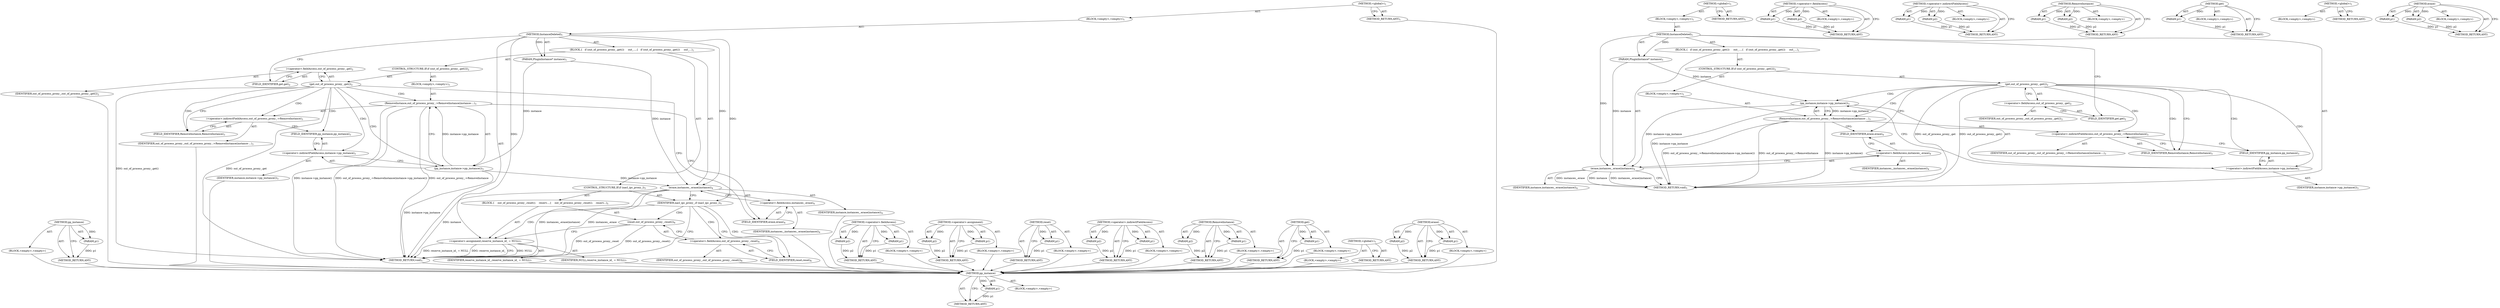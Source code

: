 digraph "erase" {
vulnerable_76 [label=<(METHOD,pp_instance)>];
vulnerable_77 [label=<(PARAM,p1)>];
vulnerable_78 [label=<(BLOCK,&lt;empty&gt;,&lt;empty&gt;)>];
vulnerable_79 [label=<(METHOD_RETURN,ANY)>];
vulnerable_6 [label=<(METHOD,&lt;global&gt;)<SUB>1</SUB>>];
vulnerable_7 [label=<(BLOCK,&lt;empty&gt;,&lt;empty&gt;)<SUB>1</SUB>>];
vulnerable_8 [label=<(METHOD,InstanceDeleted)<SUB>1</SUB>>];
vulnerable_9 [label=<(PARAM,PluginInstance* instance)<SUB>1</SUB>>];
vulnerable_10 [label=<(BLOCK,{
   if (out_of_process_proxy_.get())
     out_...,{
   if (out_of_process_proxy_.get())
     out_...)<SUB>1</SUB>>];
vulnerable_11 [label=<(CONTROL_STRUCTURE,IF,if (out_of_process_proxy_.get()))<SUB>2</SUB>>];
vulnerable_12 [label=<(get,out_of_process_proxy_.get())<SUB>2</SUB>>];
vulnerable_13 [label=<(&lt;operator&gt;.fieldAccess,out_of_process_proxy_.get)<SUB>2</SUB>>];
vulnerable_14 [label=<(IDENTIFIER,out_of_process_proxy_,out_of_process_proxy_.get())<SUB>2</SUB>>];
vulnerable_15 [label=<(FIELD_IDENTIFIER,get,get)<SUB>2</SUB>>];
vulnerable_16 [label=<(BLOCK,&lt;empty&gt;,&lt;empty&gt;)<SUB>3</SUB>>];
vulnerable_17 [label=<(RemoveInstance,out_of_process_proxy_-&gt;RemoveInstance(instance-...)<SUB>3</SUB>>];
vulnerable_18 [label=<(&lt;operator&gt;.indirectFieldAccess,out_of_process_proxy_-&gt;RemoveInstance)<SUB>3</SUB>>];
vulnerable_19 [label=<(IDENTIFIER,out_of_process_proxy_,out_of_process_proxy_-&gt;RemoveInstance(instance-...)<SUB>3</SUB>>];
vulnerable_20 [label=<(FIELD_IDENTIFIER,RemoveInstance,RemoveInstance)<SUB>3</SUB>>];
vulnerable_21 [label=<(pp_instance,instance-&gt;pp_instance())<SUB>3</SUB>>];
vulnerable_22 [label=<(&lt;operator&gt;.indirectFieldAccess,instance-&gt;pp_instance)<SUB>3</SUB>>];
vulnerable_23 [label=<(IDENTIFIER,instance,instance-&gt;pp_instance())<SUB>3</SUB>>];
vulnerable_24 [label=<(FIELD_IDENTIFIER,pp_instance,pp_instance)<SUB>3</SUB>>];
vulnerable_25 [label=<(erase,instances_.erase(instance))<SUB>4</SUB>>];
vulnerable_26 [label=<(&lt;operator&gt;.fieldAccess,instances_.erase)<SUB>4</SUB>>];
vulnerable_27 [label=<(IDENTIFIER,instances_,instances_.erase(instance))<SUB>4</SUB>>];
vulnerable_28 [label=<(FIELD_IDENTIFIER,erase,erase)<SUB>4</SUB>>];
vulnerable_29 [label=<(IDENTIFIER,instance,instances_.erase(instance))<SUB>4</SUB>>];
vulnerable_30 [label=<(CONTROL_STRUCTURE,IF,if (nacl_ipc_proxy_))<SUB>5</SUB>>];
vulnerable_31 [label=<(IDENTIFIER,nacl_ipc_proxy_,if (nacl_ipc_proxy_))<SUB>5</SUB>>];
vulnerable_32 [label=<(BLOCK,{
    out_of_process_proxy_.reset();
    reserv...,{
    out_of_process_proxy_.reset();
    reserv...)<SUB>5</SUB>>];
vulnerable_33 [label=<(reset,out_of_process_proxy_.reset())<SUB>6</SUB>>];
vulnerable_34 [label=<(&lt;operator&gt;.fieldAccess,out_of_process_proxy_.reset)<SUB>6</SUB>>];
vulnerable_35 [label=<(IDENTIFIER,out_of_process_proxy_,out_of_process_proxy_.reset())<SUB>6</SUB>>];
vulnerable_36 [label=<(FIELD_IDENTIFIER,reset,reset)<SUB>6</SUB>>];
vulnerable_37 [label=<(&lt;operator&gt;.assignment,reserve_instance_id_ = NULL)<SUB>7</SUB>>];
vulnerable_38 [label=<(IDENTIFIER,reserve_instance_id_,reserve_instance_id_ = NULL)<SUB>7</SUB>>];
vulnerable_39 [label=<(IDENTIFIER,NULL,reserve_instance_id_ = NULL)<SUB>7</SUB>>];
vulnerable_40 [label=<(METHOD_RETURN,void)<SUB>1</SUB>>];
vulnerable_42 [label=<(METHOD_RETURN,ANY)<SUB>1</SUB>>];
vulnerable_61 [label=<(METHOD,&lt;operator&gt;.fieldAccess)>];
vulnerable_62 [label=<(PARAM,p1)>];
vulnerable_63 [label=<(PARAM,p2)>];
vulnerable_64 [label=<(BLOCK,&lt;empty&gt;,&lt;empty&gt;)>];
vulnerable_65 [label=<(METHOD_RETURN,ANY)>];
vulnerable_89 [label=<(METHOD,&lt;operator&gt;.assignment)>];
vulnerable_90 [label=<(PARAM,p1)>];
vulnerable_91 [label=<(PARAM,p2)>];
vulnerable_92 [label=<(BLOCK,&lt;empty&gt;,&lt;empty&gt;)>];
vulnerable_93 [label=<(METHOD_RETURN,ANY)>];
vulnerable_85 [label=<(METHOD,reset)>];
vulnerable_86 [label=<(PARAM,p1)>];
vulnerable_87 [label=<(BLOCK,&lt;empty&gt;,&lt;empty&gt;)>];
vulnerable_88 [label=<(METHOD_RETURN,ANY)>];
vulnerable_71 [label=<(METHOD,&lt;operator&gt;.indirectFieldAccess)>];
vulnerable_72 [label=<(PARAM,p1)>];
vulnerable_73 [label=<(PARAM,p2)>];
vulnerable_74 [label=<(BLOCK,&lt;empty&gt;,&lt;empty&gt;)>];
vulnerable_75 [label=<(METHOD_RETURN,ANY)>];
vulnerable_66 [label=<(METHOD,RemoveInstance)>];
vulnerable_67 [label=<(PARAM,p1)>];
vulnerable_68 [label=<(PARAM,p2)>];
vulnerable_69 [label=<(BLOCK,&lt;empty&gt;,&lt;empty&gt;)>];
vulnerable_70 [label=<(METHOD_RETURN,ANY)>];
vulnerable_57 [label=<(METHOD,get)>];
vulnerable_58 [label=<(PARAM,p1)>];
vulnerable_59 [label=<(BLOCK,&lt;empty&gt;,&lt;empty&gt;)>];
vulnerable_60 [label=<(METHOD_RETURN,ANY)>];
vulnerable_51 [label=<(METHOD,&lt;global&gt;)<SUB>1</SUB>>];
vulnerable_52 [label=<(BLOCK,&lt;empty&gt;,&lt;empty&gt;)>];
vulnerable_53 [label=<(METHOD_RETURN,ANY)>];
vulnerable_80 [label=<(METHOD,erase)>];
vulnerable_81 [label=<(PARAM,p1)>];
vulnerable_82 [label=<(PARAM,p2)>];
vulnerable_83 [label=<(BLOCK,&lt;empty&gt;,&lt;empty&gt;)>];
vulnerable_84 [label=<(METHOD_RETURN,ANY)>];
fixed_66 [label=<(METHOD,pp_instance)>];
fixed_67 [label=<(PARAM,p1)>];
fixed_68 [label=<(BLOCK,&lt;empty&gt;,&lt;empty&gt;)>];
fixed_69 [label=<(METHOD_RETURN,ANY)>];
fixed_6 [label=<(METHOD,&lt;global&gt;)<SUB>1</SUB>>];
fixed_7 [label=<(BLOCK,&lt;empty&gt;,&lt;empty&gt;)<SUB>1</SUB>>];
fixed_8 [label=<(METHOD,InstanceDeleted)<SUB>1</SUB>>];
fixed_9 [label=<(PARAM,PluginInstance* instance)<SUB>1</SUB>>];
fixed_10 [label=<(BLOCK,{
   if (out_of_process_proxy_.get())
     out_...,{
   if (out_of_process_proxy_.get())
     out_...)<SUB>1</SUB>>];
fixed_11 [label=<(CONTROL_STRUCTURE,IF,if (out_of_process_proxy_.get()))<SUB>2</SUB>>];
fixed_12 [label=<(get,out_of_process_proxy_.get())<SUB>2</SUB>>];
fixed_13 [label=<(&lt;operator&gt;.fieldAccess,out_of_process_proxy_.get)<SUB>2</SUB>>];
fixed_14 [label=<(IDENTIFIER,out_of_process_proxy_,out_of_process_proxy_.get())<SUB>2</SUB>>];
fixed_15 [label=<(FIELD_IDENTIFIER,get,get)<SUB>2</SUB>>];
fixed_16 [label=<(BLOCK,&lt;empty&gt;,&lt;empty&gt;)<SUB>3</SUB>>];
fixed_17 [label=<(RemoveInstance,out_of_process_proxy_-&gt;RemoveInstance(instance-...)<SUB>3</SUB>>];
fixed_18 [label=<(&lt;operator&gt;.indirectFieldAccess,out_of_process_proxy_-&gt;RemoveInstance)<SUB>3</SUB>>];
fixed_19 [label=<(IDENTIFIER,out_of_process_proxy_,out_of_process_proxy_-&gt;RemoveInstance(instance-...)<SUB>3</SUB>>];
fixed_20 [label=<(FIELD_IDENTIFIER,RemoveInstance,RemoveInstance)<SUB>3</SUB>>];
fixed_21 [label=<(pp_instance,instance-&gt;pp_instance())<SUB>3</SUB>>];
fixed_22 [label=<(&lt;operator&gt;.indirectFieldAccess,instance-&gt;pp_instance)<SUB>3</SUB>>];
fixed_23 [label=<(IDENTIFIER,instance,instance-&gt;pp_instance())<SUB>3</SUB>>];
fixed_24 [label=<(FIELD_IDENTIFIER,pp_instance,pp_instance)<SUB>3</SUB>>];
fixed_25 [label=<(erase,instances_.erase(instance))<SUB>4</SUB>>];
fixed_26 [label=<(&lt;operator&gt;.fieldAccess,instances_.erase)<SUB>4</SUB>>];
fixed_27 [label=<(IDENTIFIER,instances_,instances_.erase(instance))<SUB>4</SUB>>];
fixed_28 [label=<(FIELD_IDENTIFIER,erase,erase)<SUB>4</SUB>>];
fixed_29 [label=<(IDENTIFIER,instance,instances_.erase(instance))<SUB>4</SUB>>];
fixed_30 [label=<(METHOD_RETURN,void)<SUB>1</SUB>>];
fixed_32 [label=<(METHOD_RETURN,ANY)<SUB>1</SUB>>];
fixed_51 [label=<(METHOD,&lt;operator&gt;.fieldAccess)>];
fixed_52 [label=<(PARAM,p1)>];
fixed_53 [label=<(PARAM,p2)>];
fixed_54 [label=<(BLOCK,&lt;empty&gt;,&lt;empty&gt;)>];
fixed_55 [label=<(METHOD_RETURN,ANY)>];
fixed_61 [label=<(METHOD,&lt;operator&gt;.indirectFieldAccess)>];
fixed_62 [label=<(PARAM,p1)>];
fixed_63 [label=<(PARAM,p2)>];
fixed_64 [label=<(BLOCK,&lt;empty&gt;,&lt;empty&gt;)>];
fixed_65 [label=<(METHOD_RETURN,ANY)>];
fixed_56 [label=<(METHOD,RemoveInstance)>];
fixed_57 [label=<(PARAM,p1)>];
fixed_58 [label=<(PARAM,p2)>];
fixed_59 [label=<(BLOCK,&lt;empty&gt;,&lt;empty&gt;)>];
fixed_60 [label=<(METHOD_RETURN,ANY)>];
fixed_47 [label=<(METHOD,get)>];
fixed_48 [label=<(PARAM,p1)>];
fixed_49 [label=<(BLOCK,&lt;empty&gt;,&lt;empty&gt;)>];
fixed_50 [label=<(METHOD_RETURN,ANY)>];
fixed_41 [label=<(METHOD,&lt;global&gt;)<SUB>1</SUB>>];
fixed_42 [label=<(BLOCK,&lt;empty&gt;,&lt;empty&gt;)>];
fixed_43 [label=<(METHOD_RETURN,ANY)>];
fixed_70 [label=<(METHOD,erase)>];
fixed_71 [label=<(PARAM,p1)>];
fixed_72 [label=<(PARAM,p2)>];
fixed_73 [label=<(BLOCK,&lt;empty&gt;,&lt;empty&gt;)>];
fixed_74 [label=<(METHOD_RETURN,ANY)>];
vulnerable_76 -> vulnerable_77  [key=0, label="AST: "];
vulnerable_76 -> vulnerable_77  [key=1, label="DDG: "];
vulnerable_76 -> vulnerable_78  [key=0, label="AST: "];
vulnerable_76 -> vulnerable_79  [key=0, label="AST: "];
vulnerable_76 -> vulnerable_79  [key=1, label="CFG: "];
vulnerable_77 -> vulnerable_79  [key=0, label="DDG: p1"];
vulnerable_78 -> fixed_66  [key=0];
vulnerable_79 -> fixed_66  [key=0];
vulnerable_6 -> vulnerable_7  [key=0, label="AST: "];
vulnerable_6 -> vulnerable_42  [key=0, label="AST: "];
vulnerable_6 -> vulnerable_42  [key=1, label="CFG: "];
vulnerable_7 -> vulnerable_8  [key=0, label="AST: "];
vulnerable_8 -> vulnerable_9  [key=0, label="AST: "];
vulnerable_8 -> vulnerable_9  [key=1, label="DDG: "];
vulnerable_8 -> vulnerable_10  [key=0, label="AST: "];
vulnerable_8 -> vulnerable_40  [key=0, label="AST: "];
vulnerable_8 -> vulnerable_15  [key=0, label="CFG: "];
vulnerable_8 -> vulnerable_25  [key=0, label="DDG: "];
vulnerable_8 -> vulnerable_31  [key=0, label="DDG: "];
vulnerable_8 -> vulnerable_37  [key=0, label="DDG: "];
vulnerable_9 -> vulnerable_25  [key=0, label="DDG: instance"];
vulnerable_9 -> vulnerable_21  [key=0, label="DDG: instance"];
vulnerable_10 -> vulnerable_11  [key=0, label="AST: "];
vulnerable_10 -> vulnerable_25  [key=0, label="AST: "];
vulnerable_10 -> vulnerable_30  [key=0, label="AST: "];
vulnerable_11 -> vulnerable_12  [key=0, label="AST: "];
vulnerable_11 -> vulnerable_16  [key=0, label="AST: "];
vulnerable_12 -> vulnerable_13  [key=0, label="AST: "];
vulnerable_12 -> vulnerable_20  [key=0, label="CFG: "];
vulnerable_12 -> vulnerable_20  [key=1, label="CDG: "];
vulnerable_12 -> vulnerable_28  [key=0, label="CFG: "];
vulnerable_12 -> vulnerable_40  [key=0, label="DDG: out_of_process_proxy_.get"];
vulnerable_12 -> vulnerable_40  [key=1, label="DDG: out_of_process_proxy_.get()"];
vulnerable_12 -> vulnerable_24  [key=0, label="CDG: "];
vulnerable_12 -> vulnerable_17  [key=0, label="CDG: "];
vulnerable_12 -> vulnerable_21  [key=0, label="CDG: "];
vulnerable_12 -> vulnerable_18  [key=0, label="CDG: "];
vulnerable_12 -> vulnerable_22  [key=0, label="CDG: "];
vulnerable_13 -> vulnerable_14  [key=0, label="AST: "];
vulnerable_13 -> vulnerable_15  [key=0, label="AST: "];
vulnerable_13 -> vulnerable_12  [key=0, label="CFG: "];
vulnerable_14 -> fixed_66  [key=0];
vulnerable_15 -> vulnerable_13  [key=0, label="CFG: "];
vulnerable_16 -> vulnerable_17  [key=0, label="AST: "];
vulnerable_17 -> vulnerable_18  [key=0, label="AST: "];
vulnerable_17 -> vulnerable_21  [key=0, label="AST: "];
vulnerable_17 -> vulnerable_28  [key=0, label="CFG: "];
vulnerable_17 -> vulnerable_40  [key=0, label="DDG: out_of_process_proxy_-&gt;RemoveInstance"];
vulnerable_17 -> vulnerable_40  [key=1, label="DDG: instance-&gt;pp_instance()"];
vulnerable_17 -> vulnerable_40  [key=2, label="DDG: out_of_process_proxy_-&gt;RemoveInstance(instance-&gt;pp_instance())"];
vulnerable_18 -> vulnerable_19  [key=0, label="AST: "];
vulnerable_18 -> vulnerable_20  [key=0, label="AST: "];
vulnerable_18 -> vulnerable_24  [key=0, label="CFG: "];
vulnerable_19 -> fixed_66  [key=0];
vulnerable_20 -> vulnerable_18  [key=0, label="CFG: "];
vulnerable_21 -> vulnerable_22  [key=0, label="AST: "];
vulnerable_21 -> vulnerable_17  [key=0, label="CFG: "];
vulnerable_21 -> vulnerable_17  [key=1, label="DDG: instance-&gt;pp_instance"];
vulnerable_21 -> vulnerable_40  [key=0, label="DDG: instance-&gt;pp_instance"];
vulnerable_21 -> vulnerable_25  [key=0, label="DDG: instance-&gt;pp_instance"];
vulnerable_22 -> vulnerable_23  [key=0, label="AST: "];
vulnerable_22 -> vulnerable_24  [key=0, label="AST: "];
vulnerable_22 -> vulnerable_21  [key=0, label="CFG: "];
vulnerable_23 -> fixed_66  [key=0];
vulnerable_24 -> vulnerable_22  [key=0, label="CFG: "];
vulnerable_25 -> vulnerable_26  [key=0, label="AST: "];
vulnerable_25 -> vulnerable_29  [key=0, label="AST: "];
vulnerable_25 -> vulnerable_31  [key=0, label="CFG: "];
vulnerable_25 -> vulnerable_40  [key=0, label="DDG: instances_.erase"];
vulnerable_25 -> vulnerable_40  [key=1, label="DDG: instance"];
vulnerable_25 -> vulnerable_40  [key=2, label="DDG: instances_.erase(instance)"];
vulnerable_26 -> vulnerable_27  [key=0, label="AST: "];
vulnerable_26 -> vulnerable_28  [key=0, label="AST: "];
vulnerable_26 -> vulnerable_25  [key=0, label="CFG: "];
vulnerable_27 -> fixed_66  [key=0];
vulnerable_28 -> vulnerable_26  [key=0, label="CFG: "];
vulnerable_29 -> fixed_66  [key=0];
vulnerable_30 -> vulnerable_31  [key=0, label="AST: "];
vulnerable_30 -> vulnerable_32  [key=0, label="AST: "];
vulnerable_31 -> vulnerable_40  [key=0, label="CFG: "];
vulnerable_31 -> vulnerable_36  [key=0, label="CFG: "];
vulnerable_31 -> vulnerable_36  [key=1, label="CDG: "];
vulnerable_31 -> vulnerable_34  [key=0, label="CDG: "];
vulnerable_31 -> vulnerable_33  [key=0, label="CDG: "];
vulnerable_31 -> vulnerable_37  [key=0, label="CDG: "];
vulnerable_32 -> vulnerable_33  [key=0, label="AST: "];
vulnerable_32 -> vulnerable_37  [key=0, label="AST: "];
vulnerable_33 -> vulnerable_34  [key=0, label="AST: "];
vulnerable_33 -> vulnerable_37  [key=0, label="CFG: "];
vulnerable_33 -> vulnerable_40  [key=0, label="DDG: out_of_process_proxy_.reset"];
vulnerable_33 -> vulnerable_40  [key=1, label="DDG: out_of_process_proxy_.reset()"];
vulnerable_34 -> vulnerable_35  [key=0, label="AST: "];
vulnerable_34 -> vulnerable_36  [key=0, label="AST: "];
vulnerable_34 -> vulnerable_33  [key=0, label="CFG: "];
vulnerable_35 -> fixed_66  [key=0];
vulnerable_36 -> vulnerable_34  [key=0, label="CFG: "];
vulnerable_37 -> vulnerable_38  [key=0, label="AST: "];
vulnerable_37 -> vulnerable_39  [key=0, label="AST: "];
vulnerable_37 -> vulnerable_40  [key=0, label="CFG: "];
vulnerable_37 -> vulnerable_40  [key=1, label="DDG: NULL"];
vulnerable_37 -> vulnerable_40  [key=2, label="DDG: reserve_instance_id_ = NULL"];
vulnerable_37 -> vulnerable_40  [key=3, label="DDG: reserve_instance_id_"];
vulnerable_38 -> fixed_66  [key=0];
vulnerable_39 -> fixed_66  [key=0];
vulnerable_40 -> fixed_66  [key=0];
vulnerable_42 -> fixed_66  [key=0];
vulnerable_61 -> vulnerable_62  [key=0, label="AST: "];
vulnerable_61 -> vulnerable_62  [key=1, label="DDG: "];
vulnerable_61 -> vulnerable_64  [key=0, label="AST: "];
vulnerable_61 -> vulnerable_63  [key=0, label="AST: "];
vulnerable_61 -> vulnerable_63  [key=1, label="DDG: "];
vulnerable_61 -> vulnerable_65  [key=0, label="AST: "];
vulnerable_61 -> vulnerable_65  [key=1, label="CFG: "];
vulnerable_62 -> vulnerable_65  [key=0, label="DDG: p1"];
vulnerable_63 -> vulnerable_65  [key=0, label="DDG: p2"];
vulnerable_64 -> fixed_66  [key=0];
vulnerable_65 -> fixed_66  [key=0];
vulnerable_89 -> vulnerable_90  [key=0, label="AST: "];
vulnerable_89 -> vulnerable_90  [key=1, label="DDG: "];
vulnerable_89 -> vulnerable_92  [key=0, label="AST: "];
vulnerable_89 -> vulnerable_91  [key=0, label="AST: "];
vulnerable_89 -> vulnerable_91  [key=1, label="DDG: "];
vulnerable_89 -> vulnerable_93  [key=0, label="AST: "];
vulnerable_89 -> vulnerable_93  [key=1, label="CFG: "];
vulnerable_90 -> vulnerable_93  [key=0, label="DDG: p1"];
vulnerable_91 -> vulnerable_93  [key=0, label="DDG: p2"];
vulnerable_92 -> fixed_66  [key=0];
vulnerable_93 -> fixed_66  [key=0];
vulnerable_85 -> vulnerable_86  [key=0, label="AST: "];
vulnerable_85 -> vulnerable_86  [key=1, label="DDG: "];
vulnerable_85 -> vulnerable_87  [key=0, label="AST: "];
vulnerable_85 -> vulnerable_88  [key=0, label="AST: "];
vulnerable_85 -> vulnerable_88  [key=1, label="CFG: "];
vulnerable_86 -> vulnerable_88  [key=0, label="DDG: p1"];
vulnerable_87 -> fixed_66  [key=0];
vulnerable_88 -> fixed_66  [key=0];
vulnerable_71 -> vulnerable_72  [key=0, label="AST: "];
vulnerable_71 -> vulnerable_72  [key=1, label="DDG: "];
vulnerable_71 -> vulnerable_74  [key=0, label="AST: "];
vulnerable_71 -> vulnerable_73  [key=0, label="AST: "];
vulnerable_71 -> vulnerable_73  [key=1, label="DDG: "];
vulnerable_71 -> vulnerable_75  [key=0, label="AST: "];
vulnerable_71 -> vulnerable_75  [key=1, label="CFG: "];
vulnerable_72 -> vulnerable_75  [key=0, label="DDG: p1"];
vulnerable_73 -> vulnerable_75  [key=0, label="DDG: p2"];
vulnerable_74 -> fixed_66  [key=0];
vulnerable_75 -> fixed_66  [key=0];
vulnerable_66 -> vulnerable_67  [key=0, label="AST: "];
vulnerable_66 -> vulnerable_67  [key=1, label="DDG: "];
vulnerable_66 -> vulnerable_69  [key=0, label="AST: "];
vulnerable_66 -> vulnerable_68  [key=0, label="AST: "];
vulnerable_66 -> vulnerable_68  [key=1, label="DDG: "];
vulnerable_66 -> vulnerable_70  [key=0, label="AST: "];
vulnerable_66 -> vulnerable_70  [key=1, label="CFG: "];
vulnerable_67 -> vulnerable_70  [key=0, label="DDG: p1"];
vulnerable_68 -> vulnerable_70  [key=0, label="DDG: p2"];
vulnerable_69 -> fixed_66  [key=0];
vulnerable_70 -> fixed_66  [key=0];
vulnerable_57 -> vulnerable_58  [key=0, label="AST: "];
vulnerable_57 -> vulnerable_58  [key=1, label="DDG: "];
vulnerable_57 -> vulnerable_59  [key=0, label="AST: "];
vulnerable_57 -> vulnerable_60  [key=0, label="AST: "];
vulnerable_57 -> vulnerable_60  [key=1, label="CFG: "];
vulnerable_58 -> vulnerable_60  [key=0, label="DDG: p1"];
vulnerable_59 -> fixed_66  [key=0];
vulnerable_60 -> fixed_66  [key=0];
vulnerable_51 -> vulnerable_52  [key=0, label="AST: "];
vulnerable_51 -> vulnerable_53  [key=0, label="AST: "];
vulnerable_51 -> vulnerable_53  [key=1, label="CFG: "];
vulnerable_52 -> fixed_66  [key=0];
vulnerable_53 -> fixed_66  [key=0];
vulnerable_80 -> vulnerable_81  [key=0, label="AST: "];
vulnerable_80 -> vulnerable_81  [key=1, label="DDG: "];
vulnerable_80 -> vulnerable_83  [key=0, label="AST: "];
vulnerable_80 -> vulnerable_82  [key=0, label="AST: "];
vulnerable_80 -> vulnerable_82  [key=1, label="DDG: "];
vulnerable_80 -> vulnerable_84  [key=0, label="AST: "];
vulnerable_80 -> vulnerable_84  [key=1, label="CFG: "];
vulnerable_81 -> vulnerable_84  [key=0, label="DDG: p1"];
vulnerable_82 -> vulnerable_84  [key=0, label="DDG: p2"];
vulnerable_83 -> fixed_66  [key=0];
vulnerable_84 -> fixed_66  [key=0];
fixed_66 -> fixed_67  [key=0, label="AST: "];
fixed_66 -> fixed_67  [key=1, label="DDG: "];
fixed_66 -> fixed_68  [key=0, label="AST: "];
fixed_66 -> fixed_69  [key=0, label="AST: "];
fixed_66 -> fixed_69  [key=1, label="CFG: "];
fixed_67 -> fixed_69  [key=0, label="DDG: p1"];
fixed_6 -> fixed_7  [key=0, label="AST: "];
fixed_6 -> fixed_32  [key=0, label="AST: "];
fixed_6 -> fixed_32  [key=1, label="CFG: "];
fixed_7 -> fixed_8  [key=0, label="AST: "];
fixed_8 -> fixed_9  [key=0, label="AST: "];
fixed_8 -> fixed_9  [key=1, label="DDG: "];
fixed_8 -> fixed_10  [key=0, label="AST: "];
fixed_8 -> fixed_30  [key=0, label="AST: "];
fixed_8 -> fixed_15  [key=0, label="CFG: "];
fixed_8 -> fixed_25  [key=0, label="DDG: "];
fixed_9 -> fixed_25  [key=0, label="DDG: instance"];
fixed_9 -> fixed_21  [key=0, label="DDG: instance"];
fixed_10 -> fixed_11  [key=0, label="AST: "];
fixed_10 -> fixed_25  [key=0, label="AST: "];
fixed_11 -> fixed_12  [key=0, label="AST: "];
fixed_11 -> fixed_16  [key=0, label="AST: "];
fixed_12 -> fixed_13  [key=0, label="AST: "];
fixed_12 -> fixed_20  [key=0, label="CFG: "];
fixed_12 -> fixed_20  [key=1, label="CDG: "];
fixed_12 -> fixed_28  [key=0, label="CFG: "];
fixed_12 -> fixed_30  [key=0, label="DDG: out_of_process_proxy_.get"];
fixed_12 -> fixed_30  [key=1, label="DDG: out_of_process_proxy_.get()"];
fixed_12 -> fixed_24  [key=0, label="CDG: "];
fixed_12 -> fixed_17  [key=0, label="CDG: "];
fixed_12 -> fixed_21  [key=0, label="CDG: "];
fixed_12 -> fixed_22  [key=0, label="CDG: "];
fixed_12 -> fixed_18  [key=0, label="CDG: "];
fixed_13 -> fixed_14  [key=0, label="AST: "];
fixed_13 -> fixed_15  [key=0, label="AST: "];
fixed_13 -> fixed_12  [key=0, label="CFG: "];
fixed_15 -> fixed_13  [key=0, label="CFG: "];
fixed_16 -> fixed_17  [key=0, label="AST: "];
fixed_17 -> fixed_18  [key=0, label="AST: "];
fixed_17 -> fixed_21  [key=0, label="AST: "];
fixed_17 -> fixed_28  [key=0, label="CFG: "];
fixed_17 -> fixed_30  [key=0, label="DDG: out_of_process_proxy_-&gt;RemoveInstance"];
fixed_17 -> fixed_30  [key=1, label="DDG: instance-&gt;pp_instance()"];
fixed_17 -> fixed_30  [key=2, label="DDG: out_of_process_proxy_-&gt;RemoveInstance(instance-&gt;pp_instance())"];
fixed_18 -> fixed_19  [key=0, label="AST: "];
fixed_18 -> fixed_20  [key=0, label="AST: "];
fixed_18 -> fixed_24  [key=0, label="CFG: "];
fixed_20 -> fixed_18  [key=0, label="CFG: "];
fixed_21 -> fixed_22  [key=0, label="AST: "];
fixed_21 -> fixed_17  [key=0, label="CFG: "];
fixed_21 -> fixed_17  [key=1, label="DDG: instance-&gt;pp_instance"];
fixed_21 -> fixed_30  [key=0, label="DDG: instance-&gt;pp_instance"];
fixed_21 -> fixed_25  [key=0, label="DDG: instance-&gt;pp_instance"];
fixed_22 -> fixed_23  [key=0, label="AST: "];
fixed_22 -> fixed_24  [key=0, label="AST: "];
fixed_22 -> fixed_21  [key=0, label="CFG: "];
fixed_24 -> fixed_22  [key=0, label="CFG: "];
fixed_25 -> fixed_26  [key=0, label="AST: "];
fixed_25 -> fixed_29  [key=0, label="AST: "];
fixed_25 -> fixed_30  [key=0, label="CFG: "];
fixed_25 -> fixed_30  [key=1, label="DDG: instances_.erase"];
fixed_25 -> fixed_30  [key=2, label="DDG: instance"];
fixed_25 -> fixed_30  [key=3, label="DDG: instances_.erase(instance)"];
fixed_26 -> fixed_27  [key=0, label="AST: "];
fixed_26 -> fixed_28  [key=0, label="AST: "];
fixed_26 -> fixed_25  [key=0, label="CFG: "];
fixed_28 -> fixed_26  [key=0, label="CFG: "];
fixed_51 -> fixed_52  [key=0, label="AST: "];
fixed_51 -> fixed_52  [key=1, label="DDG: "];
fixed_51 -> fixed_54  [key=0, label="AST: "];
fixed_51 -> fixed_53  [key=0, label="AST: "];
fixed_51 -> fixed_53  [key=1, label="DDG: "];
fixed_51 -> fixed_55  [key=0, label="AST: "];
fixed_51 -> fixed_55  [key=1, label="CFG: "];
fixed_52 -> fixed_55  [key=0, label="DDG: p1"];
fixed_53 -> fixed_55  [key=0, label="DDG: p2"];
fixed_61 -> fixed_62  [key=0, label="AST: "];
fixed_61 -> fixed_62  [key=1, label="DDG: "];
fixed_61 -> fixed_64  [key=0, label="AST: "];
fixed_61 -> fixed_63  [key=0, label="AST: "];
fixed_61 -> fixed_63  [key=1, label="DDG: "];
fixed_61 -> fixed_65  [key=0, label="AST: "];
fixed_61 -> fixed_65  [key=1, label="CFG: "];
fixed_62 -> fixed_65  [key=0, label="DDG: p1"];
fixed_63 -> fixed_65  [key=0, label="DDG: p2"];
fixed_56 -> fixed_57  [key=0, label="AST: "];
fixed_56 -> fixed_57  [key=1, label="DDG: "];
fixed_56 -> fixed_59  [key=0, label="AST: "];
fixed_56 -> fixed_58  [key=0, label="AST: "];
fixed_56 -> fixed_58  [key=1, label="DDG: "];
fixed_56 -> fixed_60  [key=0, label="AST: "];
fixed_56 -> fixed_60  [key=1, label="CFG: "];
fixed_57 -> fixed_60  [key=0, label="DDG: p1"];
fixed_58 -> fixed_60  [key=0, label="DDG: p2"];
fixed_47 -> fixed_48  [key=0, label="AST: "];
fixed_47 -> fixed_48  [key=1, label="DDG: "];
fixed_47 -> fixed_49  [key=0, label="AST: "];
fixed_47 -> fixed_50  [key=0, label="AST: "];
fixed_47 -> fixed_50  [key=1, label="CFG: "];
fixed_48 -> fixed_50  [key=0, label="DDG: p1"];
fixed_41 -> fixed_42  [key=0, label="AST: "];
fixed_41 -> fixed_43  [key=0, label="AST: "];
fixed_41 -> fixed_43  [key=1, label="CFG: "];
fixed_70 -> fixed_71  [key=0, label="AST: "];
fixed_70 -> fixed_71  [key=1, label="DDG: "];
fixed_70 -> fixed_73  [key=0, label="AST: "];
fixed_70 -> fixed_72  [key=0, label="AST: "];
fixed_70 -> fixed_72  [key=1, label="DDG: "];
fixed_70 -> fixed_74  [key=0, label="AST: "];
fixed_70 -> fixed_74  [key=1, label="CFG: "];
fixed_71 -> fixed_74  [key=0, label="DDG: p1"];
fixed_72 -> fixed_74  [key=0, label="DDG: p2"];
}
